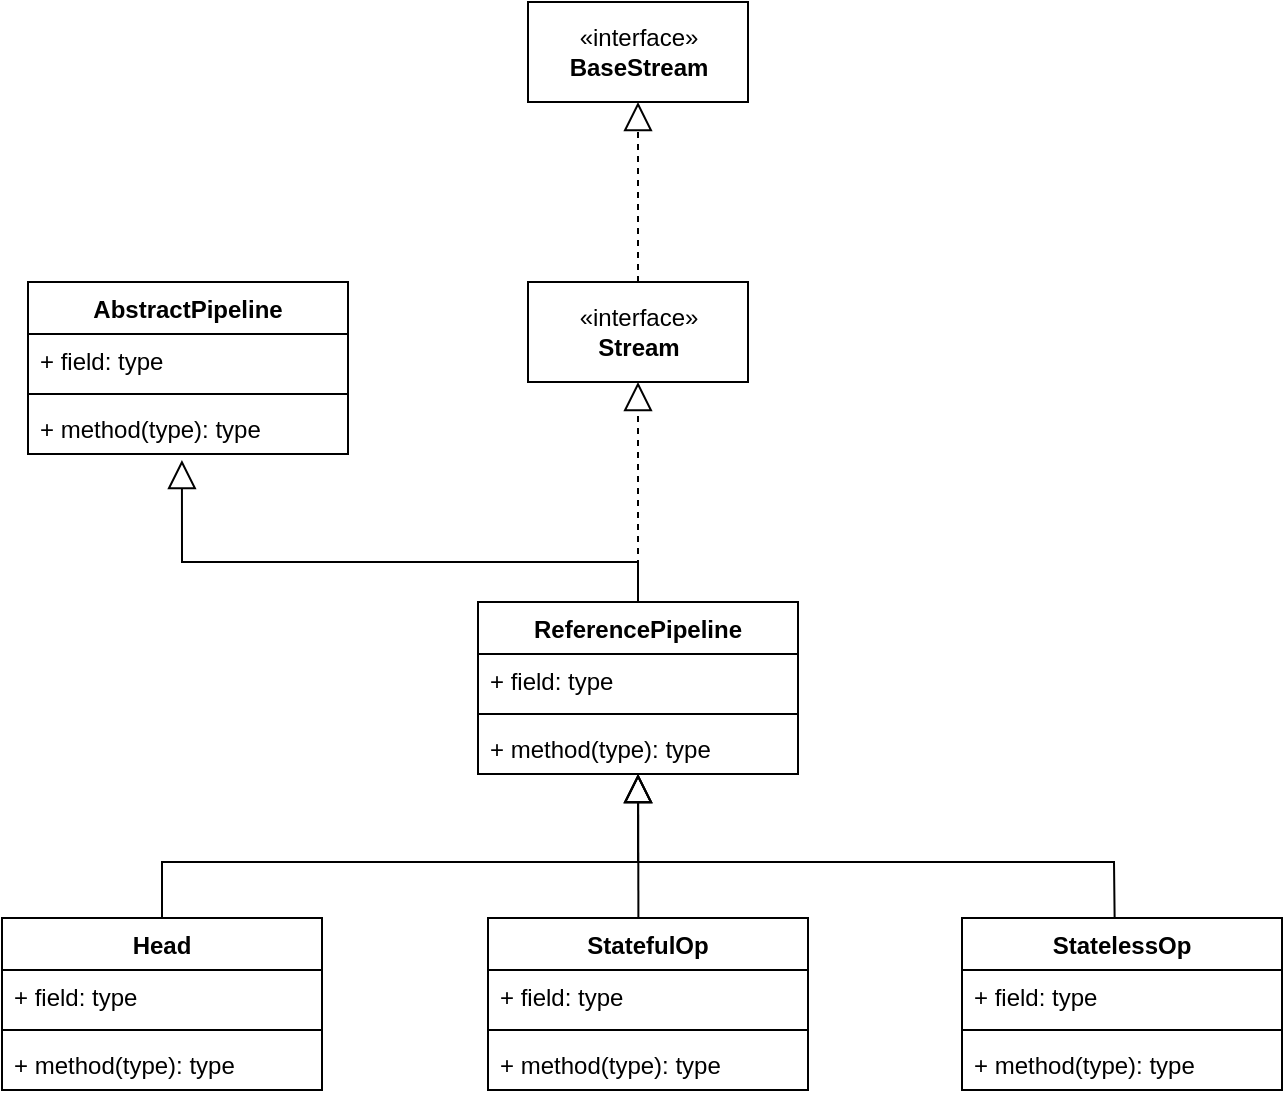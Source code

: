<mxfile version="20.8.20" type="github">
  <diagram id="S_Esu84usztgqxPK3PtR" name="Page-1">
    <mxGraphModel dx="1139" dy="814" grid="1" gridSize="10" guides="1" tooltips="1" connect="1" arrows="1" fold="1" page="1" pageScale="1" pageWidth="850" pageHeight="1100" math="0" shadow="0">
      <root>
        <mxCell id="0" />
        <mxCell id="1" parent="0" />
        <mxCell id="UvPYXcRRGacLMNcMLabO-1" value="«interface»&lt;br&gt;&lt;b&gt;Stream&lt;/b&gt;" style="html=1;" vertex="1" parent="1">
          <mxGeometry x="423" y="240" width="110" height="50" as="geometry" />
        </mxCell>
        <mxCell id="UvPYXcRRGacLMNcMLabO-3" value="ReferencePipeline" style="swimlane;fontStyle=1;align=center;verticalAlign=top;childLayout=stackLayout;horizontal=1;startSize=26;horizontalStack=0;resizeParent=1;resizeParentMax=0;resizeLast=0;collapsible=1;marginBottom=0;" vertex="1" parent="1">
          <mxGeometry x="398" y="400" width="160" height="86" as="geometry" />
        </mxCell>
        <mxCell id="UvPYXcRRGacLMNcMLabO-4" value="+ field: type" style="text;strokeColor=none;fillColor=none;align=left;verticalAlign=top;spacingLeft=4;spacingRight=4;overflow=hidden;rotatable=0;points=[[0,0.5],[1,0.5]];portConstraint=eastwest;" vertex="1" parent="UvPYXcRRGacLMNcMLabO-3">
          <mxGeometry y="26" width="160" height="26" as="geometry" />
        </mxCell>
        <mxCell id="UvPYXcRRGacLMNcMLabO-5" value="" style="line;strokeWidth=1;fillColor=none;align=left;verticalAlign=middle;spacingTop=-1;spacingLeft=3;spacingRight=3;rotatable=0;labelPosition=right;points=[];portConstraint=eastwest;strokeColor=inherit;" vertex="1" parent="UvPYXcRRGacLMNcMLabO-3">
          <mxGeometry y="52" width="160" height="8" as="geometry" />
        </mxCell>
        <mxCell id="UvPYXcRRGacLMNcMLabO-6" value="+ method(type): type" style="text;strokeColor=none;fillColor=none;align=left;verticalAlign=top;spacingLeft=4;spacingRight=4;overflow=hidden;rotatable=0;points=[[0,0.5],[1,0.5]];portConstraint=eastwest;" vertex="1" parent="UvPYXcRRGacLMNcMLabO-3">
          <mxGeometry y="60" width="160" height="26" as="geometry" />
        </mxCell>
        <mxCell id="UvPYXcRRGacLMNcMLabO-7" value="AbstractPipeline" style="swimlane;fontStyle=1;align=center;verticalAlign=top;childLayout=stackLayout;horizontal=1;startSize=26;horizontalStack=0;resizeParent=1;resizeParentMax=0;resizeLast=0;collapsible=1;marginBottom=0;" vertex="1" parent="1">
          <mxGeometry x="173" y="240" width="160" height="86" as="geometry" />
        </mxCell>
        <mxCell id="UvPYXcRRGacLMNcMLabO-8" value="+ field: type" style="text;strokeColor=none;fillColor=none;align=left;verticalAlign=top;spacingLeft=4;spacingRight=4;overflow=hidden;rotatable=0;points=[[0,0.5],[1,0.5]];portConstraint=eastwest;" vertex="1" parent="UvPYXcRRGacLMNcMLabO-7">
          <mxGeometry y="26" width="160" height="26" as="geometry" />
        </mxCell>
        <mxCell id="UvPYXcRRGacLMNcMLabO-9" value="" style="line;strokeWidth=1;fillColor=none;align=left;verticalAlign=middle;spacingTop=-1;spacingLeft=3;spacingRight=3;rotatable=0;labelPosition=right;points=[];portConstraint=eastwest;strokeColor=inherit;" vertex="1" parent="UvPYXcRRGacLMNcMLabO-7">
          <mxGeometry y="52" width="160" height="8" as="geometry" />
        </mxCell>
        <mxCell id="UvPYXcRRGacLMNcMLabO-10" value="+ method(type): type" style="text;strokeColor=none;fillColor=none;align=left;verticalAlign=top;spacingLeft=4;spacingRight=4;overflow=hidden;rotatable=0;points=[[0,0.5],[1,0.5]];portConstraint=eastwest;" vertex="1" parent="UvPYXcRRGacLMNcMLabO-7">
          <mxGeometry y="60" width="160" height="26" as="geometry" />
        </mxCell>
        <mxCell id="UvPYXcRRGacLMNcMLabO-11" value="Head" style="swimlane;fontStyle=1;align=center;verticalAlign=top;childLayout=stackLayout;horizontal=1;startSize=26;horizontalStack=0;resizeParent=1;resizeParentMax=0;resizeLast=0;collapsible=1;marginBottom=0;" vertex="1" parent="1">
          <mxGeometry x="160" y="558" width="160" height="86" as="geometry" />
        </mxCell>
        <mxCell id="UvPYXcRRGacLMNcMLabO-12" value="+ field: type" style="text;strokeColor=none;fillColor=none;align=left;verticalAlign=top;spacingLeft=4;spacingRight=4;overflow=hidden;rotatable=0;points=[[0,0.5],[1,0.5]];portConstraint=eastwest;" vertex="1" parent="UvPYXcRRGacLMNcMLabO-11">
          <mxGeometry y="26" width="160" height="26" as="geometry" />
        </mxCell>
        <mxCell id="UvPYXcRRGacLMNcMLabO-13" value="" style="line;strokeWidth=1;fillColor=none;align=left;verticalAlign=middle;spacingTop=-1;spacingLeft=3;spacingRight=3;rotatable=0;labelPosition=right;points=[];portConstraint=eastwest;strokeColor=inherit;" vertex="1" parent="UvPYXcRRGacLMNcMLabO-11">
          <mxGeometry y="52" width="160" height="8" as="geometry" />
        </mxCell>
        <mxCell id="UvPYXcRRGacLMNcMLabO-14" value="+ method(type): type" style="text;strokeColor=none;fillColor=none;align=left;verticalAlign=top;spacingLeft=4;spacingRight=4;overflow=hidden;rotatable=0;points=[[0,0.5],[1,0.5]];portConstraint=eastwest;" vertex="1" parent="UvPYXcRRGacLMNcMLabO-11">
          <mxGeometry y="60" width="160" height="26" as="geometry" />
        </mxCell>
        <mxCell id="UvPYXcRRGacLMNcMLabO-15" value="StatefulOp" style="swimlane;fontStyle=1;align=center;verticalAlign=top;childLayout=stackLayout;horizontal=1;startSize=26;horizontalStack=0;resizeParent=1;resizeParentMax=0;resizeLast=0;collapsible=1;marginBottom=0;" vertex="1" parent="1">
          <mxGeometry x="403" y="558" width="160" height="86" as="geometry" />
        </mxCell>
        <mxCell id="UvPYXcRRGacLMNcMLabO-16" value="+ field: type" style="text;strokeColor=none;fillColor=none;align=left;verticalAlign=top;spacingLeft=4;spacingRight=4;overflow=hidden;rotatable=0;points=[[0,0.5],[1,0.5]];portConstraint=eastwest;" vertex="1" parent="UvPYXcRRGacLMNcMLabO-15">
          <mxGeometry y="26" width="160" height="26" as="geometry" />
        </mxCell>
        <mxCell id="UvPYXcRRGacLMNcMLabO-17" value="" style="line;strokeWidth=1;fillColor=none;align=left;verticalAlign=middle;spacingTop=-1;spacingLeft=3;spacingRight=3;rotatable=0;labelPosition=right;points=[];portConstraint=eastwest;strokeColor=inherit;" vertex="1" parent="UvPYXcRRGacLMNcMLabO-15">
          <mxGeometry y="52" width="160" height="8" as="geometry" />
        </mxCell>
        <mxCell id="UvPYXcRRGacLMNcMLabO-18" value="+ method(type): type" style="text;strokeColor=none;fillColor=none;align=left;verticalAlign=top;spacingLeft=4;spacingRight=4;overflow=hidden;rotatable=0;points=[[0,0.5],[1,0.5]];portConstraint=eastwest;" vertex="1" parent="UvPYXcRRGacLMNcMLabO-15">
          <mxGeometry y="60" width="160" height="26" as="geometry" />
        </mxCell>
        <mxCell id="UvPYXcRRGacLMNcMLabO-19" value="StatelessOp" style="swimlane;fontStyle=1;align=center;verticalAlign=top;childLayout=stackLayout;horizontal=1;startSize=26;horizontalStack=0;resizeParent=1;resizeParentMax=0;resizeLast=0;collapsible=1;marginBottom=0;" vertex="1" parent="1">
          <mxGeometry x="640" y="558" width="160" height="86" as="geometry" />
        </mxCell>
        <mxCell id="UvPYXcRRGacLMNcMLabO-20" value="+ field: type" style="text;strokeColor=none;fillColor=none;align=left;verticalAlign=top;spacingLeft=4;spacingRight=4;overflow=hidden;rotatable=0;points=[[0,0.5],[1,0.5]];portConstraint=eastwest;" vertex="1" parent="UvPYXcRRGacLMNcMLabO-19">
          <mxGeometry y="26" width="160" height="26" as="geometry" />
        </mxCell>
        <mxCell id="UvPYXcRRGacLMNcMLabO-21" value="" style="line;strokeWidth=1;fillColor=none;align=left;verticalAlign=middle;spacingTop=-1;spacingLeft=3;spacingRight=3;rotatable=0;labelPosition=right;points=[];portConstraint=eastwest;strokeColor=inherit;" vertex="1" parent="UvPYXcRRGacLMNcMLabO-19">
          <mxGeometry y="52" width="160" height="8" as="geometry" />
        </mxCell>
        <mxCell id="UvPYXcRRGacLMNcMLabO-22" value="+ method(type): type" style="text;strokeColor=none;fillColor=none;align=left;verticalAlign=top;spacingLeft=4;spacingRight=4;overflow=hidden;rotatable=0;points=[[0,0.5],[1,0.5]];portConstraint=eastwest;" vertex="1" parent="UvPYXcRRGacLMNcMLabO-19">
          <mxGeometry y="60" width="160" height="26" as="geometry" />
        </mxCell>
        <mxCell id="UvPYXcRRGacLMNcMLabO-23" value="" style="endArrow=block;dashed=1;endFill=0;endSize=12;html=1;rounded=0;entryX=0.5;entryY=1;entryDx=0;entryDy=0;exitX=0.5;exitY=0;exitDx=0;exitDy=0;" edge="1" parent="1" source="UvPYXcRRGacLMNcMLabO-3" target="UvPYXcRRGacLMNcMLabO-1">
          <mxGeometry width="160" relative="1" as="geometry">
            <mxPoint x="303" y="500" as="sourcePoint" />
            <mxPoint x="463" y="500" as="targetPoint" />
          </mxGeometry>
        </mxCell>
        <mxCell id="UvPYXcRRGacLMNcMLabO-24" value="«interface»&lt;br&gt;&lt;b&gt;BaseStream&lt;/b&gt;" style="html=1;" vertex="1" parent="1">
          <mxGeometry x="423" y="100" width="110" height="50" as="geometry" />
        </mxCell>
        <mxCell id="UvPYXcRRGacLMNcMLabO-25" value="" style="endArrow=block;dashed=1;endFill=0;endSize=12;html=1;rounded=0;entryX=0.5;entryY=1;entryDx=0;entryDy=0;exitX=0.5;exitY=0;exitDx=0;exitDy=0;" edge="1" parent="1" source="UvPYXcRRGacLMNcMLabO-1" target="UvPYXcRRGacLMNcMLabO-24">
          <mxGeometry width="160" relative="1" as="geometry">
            <mxPoint x="303" y="340" as="sourcePoint" />
            <mxPoint x="463" y="340" as="targetPoint" />
          </mxGeometry>
        </mxCell>
        <mxCell id="UvPYXcRRGacLMNcMLabO-26" value="" style="endArrow=block;endFill=0;endSize=12;html=1;rounded=0;exitX=0.5;exitY=0;exitDx=0;exitDy=0;entryX=0.481;entryY=1.115;entryDx=0;entryDy=0;entryPerimeter=0;" edge="1" parent="1" source="UvPYXcRRGacLMNcMLabO-3" target="UvPYXcRRGacLMNcMLabO-10">
          <mxGeometry width="160" relative="1" as="geometry">
            <mxPoint x="303" y="340" as="sourcePoint" />
            <mxPoint x="253" y="390" as="targetPoint" />
            <Array as="points">
              <mxPoint x="478" y="380" />
              <mxPoint x="250" y="380" />
            </Array>
          </mxGeometry>
        </mxCell>
        <mxCell id="UvPYXcRRGacLMNcMLabO-27" value="" style="endArrow=block;endFill=0;endSize=12;html=1;rounded=0;exitX=0.5;exitY=0;exitDx=0;exitDy=0;" edge="1" parent="1" source="UvPYXcRRGacLMNcMLabO-11" target="UvPYXcRRGacLMNcMLabO-3">
          <mxGeometry width="160" relative="1" as="geometry">
            <mxPoint x="488" y="410" as="sourcePoint" />
            <mxPoint x="463" y="500" as="targetPoint" />
            <Array as="points">
              <mxPoint x="240" y="530" />
              <mxPoint x="478" y="530" />
            </Array>
          </mxGeometry>
        </mxCell>
        <mxCell id="UvPYXcRRGacLMNcMLabO-30" value="" style="endArrow=block;endFill=0;endSize=12;html=1;rounded=0;exitX=0.47;exitY=-0.006;exitDx=0;exitDy=0;exitPerimeter=0;" edge="1" parent="1" source="UvPYXcRRGacLMNcMLabO-15" target="UvPYXcRRGacLMNcMLabO-3">
          <mxGeometry width="160" relative="1" as="geometry">
            <mxPoint x="463" y="480" as="sourcePoint" />
            <mxPoint x="623" y="480" as="targetPoint" />
          </mxGeometry>
        </mxCell>
        <mxCell id="UvPYXcRRGacLMNcMLabO-31" value="" style="endArrow=block;endFill=0;endSize=12;html=1;rounded=0;exitX=0.477;exitY=0;exitDx=0;exitDy=0;exitPerimeter=0;" edge="1" parent="1" source="UvPYXcRRGacLMNcMLabO-19" target="UvPYXcRRGacLMNcMLabO-3">
          <mxGeometry width="160" relative="1" as="geometry">
            <mxPoint x="463" y="480" as="sourcePoint" />
            <mxPoint x="623" y="480" as="targetPoint" />
            <Array as="points">
              <mxPoint x="716" y="530" />
              <mxPoint x="478" y="530" />
            </Array>
          </mxGeometry>
        </mxCell>
      </root>
    </mxGraphModel>
  </diagram>
</mxfile>
